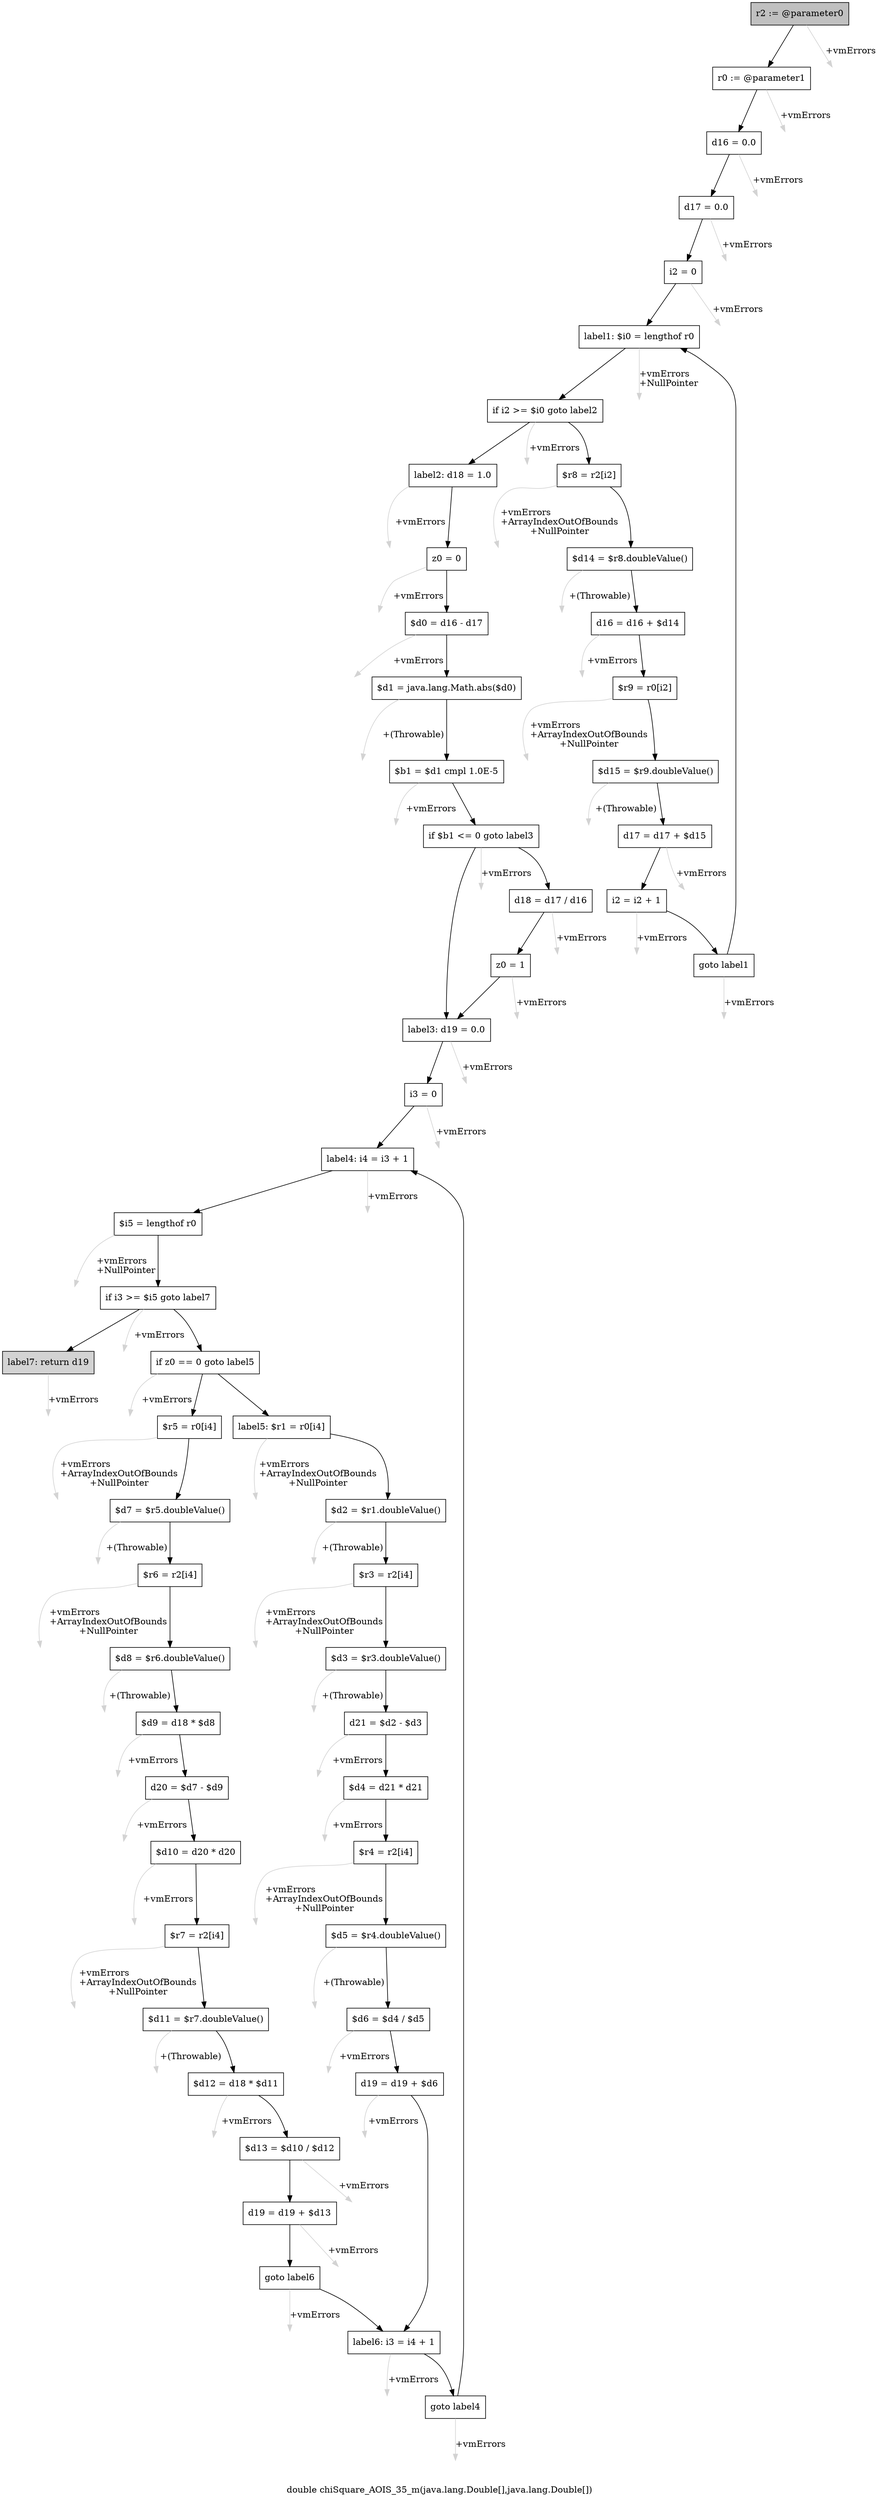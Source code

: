 digraph "double chiSquare_AOIS_35_m(java.lang.Double[],java.lang.Double[])" {
    label="double chiSquare_AOIS_35_m(java.lang.Double[],java.lang.Double[])";
    node [shape=box];
    "0" [style=filled,fillcolor=gray,label="r2 := @parameter0",];
    "1" [label="r0 := @parameter1",];
    "0"->"1" [color=black,];
    "55" [style=invis,label="Esc",];
    "0"->"55" [color=lightgray,label="\l+vmErrors",];
    "2" [label="d16 = 0.0",];
    "1"->"2" [color=black,];
    "56" [style=invis,label="Esc",];
    "1"->"56" [color=lightgray,label="\l+vmErrors",];
    "3" [label="d17 = 0.0",];
    "2"->"3" [color=black,];
    "57" [style=invis,label="Esc",];
    "2"->"57" [color=lightgray,label="\l+vmErrors",];
    "4" [label="i2 = 0",];
    "3"->"4" [color=black,];
    "58" [style=invis,label="Esc",];
    "3"->"58" [color=lightgray,label="\l+vmErrors",];
    "5" [label="label1: $i0 = lengthof r0",];
    "4"->"5" [color=black,];
    "59" [style=invis,label="Esc",];
    "4"->"59" [color=lightgray,label="\l+vmErrors",];
    "6" [label="if i2 >= $i0 goto label2",];
    "5"->"6" [color=black,];
    "60" [style=invis,label="Esc",];
    "5"->"60" [color=lightgray,label="\l+vmErrors\l+NullPointer",];
    "7" [label="$r8 = r2[i2]",];
    "6"->"7" [color=black,];
    "15" [label="label2: d18 = 1.0",];
    "6"->"15" [color=black,];
    "61" [style=invis,label="Esc",];
    "6"->"61" [color=lightgray,label="\l+vmErrors",];
    "8" [label="$d14 = $r8.doubleValue()",];
    "7"->"8" [color=black,];
    "62" [style=invis,label="Esc",];
    "7"->"62" [color=lightgray,label="\l+vmErrors\l+ArrayIndexOutOfBounds\l+NullPointer",];
    "9" [label="d16 = d16 + $d14",];
    "8"->"9" [color=black,];
    "63" [style=invis,label="Esc",];
    "8"->"63" [color=lightgray,label="\l+(Throwable)",];
    "10" [label="$r9 = r0[i2]",];
    "9"->"10" [color=black,];
    "64" [style=invis,label="Esc",];
    "9"->"64" [color=lightgray,label="\l+vmErrors",];
    "11" [label="$d15 = $r9.doubleValue()",];
    "10"->"11" [color=black,];
    "65" [style=invis,label="Esc",];
    "10"->"65" [color=lightgray,label="\l+vmErrors\l+ArrayIndexOutOfBounds\l+NullPointer",];
    "12" [label="d17 = d17 + $d15",];
    "11"->"12" [color=black,];
    "66" [style=invis,label="Esc",];
    "11"->"66" [color=lightgray,label="\l+(Throwable)",];
    "13" [label="i2 = i2 + 1",];
    "12"->"13" [color=black,];
    "67" [style=invis,label="Esc",];
    "12"->"67" [color=lightgray,label="\l+vmErrors",];
    "14" [label="goto label1",];
    "13"->"14" [color=black,];
    "68" [style=invis,label="Esc",];
    "13"->"68" [color=lightgray,label="\l+vmErrors",];
    "14"->"5" [color=black,];
    "69" [style=invis,label="Esc",];
    "14"->"69" [color=lightgray,label="\l+vmErrors",];
    "16" [label="z0 = 0",];
    "15"->"16" [color=black,];
    "70" [style=invis,label="Esc",];
    "15"->"70" [color=lightgray,label="\l+vmErrors",];
    "17" [label="$d0 = d16 - d17",];
    "16"->"17" [color=black,];
    "71" [style=invis,label="Esc",];
    "16"->"71" [color=lightgray,label="\l+vmErrors",];
    "18" [label="$d1 = java.lang.Math.abs($d0)",];
    "17"->"18" [color=black,];
    "72" [style=invis,label="Esc",];
    "17"->"72" [color=lightgray,label="\l+vmErrors",];
    "19" [label="$b1 = $d1 cmpl 1.0E-5",];
    "18"->"19" [color=black,];
    "73" [style=invis,label="Esc",];
    "18"->"73" [color=lightgray,label="\l+(Throwable)",];
    "20" [label="if $b1 <= 0 goto label3",];
    "19"->"20" [color=black,];
    "74" [style=invis,label="Esc",];
    "19"->"74" [color=lightgray,label="\l+vmErrors",];
    "21" [label="d18 = d17 / d16",];
    "20"->"21" [color=black,];
    "23" [label="label3: d19 = 0.0",];
    "20"->"23" [color=black,];
    "75" [style=invis,label="Esc",];
    "20"->"75" [color=lightgray,label="\l+vmErrors",];
    "22" [label="z0 = 1",];
    "21"->"22" [color=black,];
    "76" [style=invis,label="Esc",];
    "21"->"76" [color=lightgray,label="\l+vmErrors",];
    "22"->"23" [color=black,];
    "77" [style=invis,label="Esc",];
    "22"->"77" [color=lightgray,label="\l+vmErrors",];
    "24" [label="i3 = 0",];
    "23"->"24" [color=black,];
    "78" [style=invis,label="Esc",];
    "23"->"78" [color=lightgray,label="\l+vmErrors",];
    "25" [label="label4: i4 = i3 + 1",];
    "24"->"25" [color=black,];
    "79" [style=invis,label="Esc",];
    "24"->"79" [color=lightgray,label="\l+vmErrors",];
    "26" [label="$i5 = lengthof r0",];
    "25"->"26" [color=black,];
    "80" [style=invis,label="Esc",];
    "25"->"80" [color=lightgray,label="\l+vmErrors",];
    "27" [label="if i3 >= $i5 goto label7",];
    "26"->"27" [color=black,];
    "81" [style=invis,label="Esc",];
    "26"->"81" [color=lightgray,label="\l+vmErrors\l+NullPointer",];
    "28" [label="if z0 == 0 goto label5",];
    "27"->"28" [color=black,];
    "54" [style=filled,fillcolor=lightgray,label="label7: return d19",];
    "27"->"54" [color=black,];
    "82" [style=invis,label="Esc",];
    "27"->"82" [color=lightgray,label="\l+vmErrors",];
    "29" [label="$r5 = r0[i4]",];
    "28"->"29" [color=black,];
    "42" [label="label5: $r1 = r0[i4]",];
    "28"->"42" [color=black,];
    "83" [style=invis,label="Esc",];
    "28"->"83" [color=lightgray,label="\l+vmErrors",];
    "30" [label="$d7 = $r5.doubleValue()",];
    "29"->"30" [color=black,];
    "84" [style=invis,label="Esc",];
    "29"->"84" [color=lightgray,label="\l+vmErrors\l+ArrayIndexOutOfBounds\l+NullPointer",];
    "31" [label="$r6 = r2[i4]",];
    "30"->"31" [color=black,];
    "85" [style=invis,label="Esc",];
    "30"->"85" [color=lightgray,label="\l+(Throwable)",];
    "32" [label="$d8 = $r6.doubleValue()",];
    "31"->"32" [color=black,];
    "86" [style=invis,label="Esc",];
    "31"->"86" [color=lightgray,label="\l+vmErrors\l+ArrayIndexOutOfBounds\l+NullPointer",];
    "33" [label="$d9 = d18 * $d8",];
    "32"->"33" [color=black,];
    "87" [style=invis,label="Esc",];
    "32"->"87" [color=lightgray,label="\l+(Throwable)",];
    "34" [label="d20 = $d7 - $d9",];
    "33"->"34" [color=black,];
    "88" [style=invis,label="Esc",];
    "33"->"88" [color=lightgray,label="\l+vmErrors",];
    "35" [label="$d10 = d20 * d20",];
    "34"->"35" [color=black,];
    "89" [style=invis,label="Esc",];
    "34"->"89" [color=lightgray,label="\l+vmErrors",];
    "36" [label="$r7 = r2[i4]",];
    "35"->"36" [color=black,];
    "90" [style=invis,label="Esc",];
    "35"->"90" [color=lightgray,label="\l+vmErrors",];
    "37" [label="$d11 = $r7.doubleValue()",];
    "36"->"37" [color=black,];
    "91" [style=invis,label="Esc",];
    "36"->"91" [color=lightgray,label="\l+vmErrors\l+ArrayIndexOutOfBounds\l+NullPointer",];
    "38" [label="$d12 = d18 * $d11",];
    "37"->"38" [color=black,];
    "92" [style=invis,label="Esc",];
    "37"->"92" [color=lightgray,label="\l+(Throwable)",];
    "39" [label="$d13 = $d10 / $d12",];
    "38"->"39" [color=black,];
    "93" [style=invis,label="Esc",];
    "38"->"93" [color=lightgray,label="\l+vmErrors",];
    "40" [label="d19 = d19 + $d13",];
    "39"->"40" [color=black,];
    "94" [style=invis,label="Esc",];
    "39"->"94" [color=lightgray,label="\l+vmErrors",];
    "41" [label="goto label6",];
    "40"->"41" [color=black,];
    "95" [style=invis,label="Esc",];
    "40"->"95" [color=lightgray,label="\l+vmErrors",];
    "52" [label="label6: i3 = i4 + 1",];
    "41"->"52" [color=black,];
    "96" [style=invis,label="Esc",];
    "41"->"96" [color=lightgray,label="\l+vmErrors",];
    "43" [label="$d2 = $r1.doubleValue()",];
    "42"->"43" [color=black,];
    "97" [style=invis,label="Esc",];
    "42"->"97" [color=lightgray,label="\l+vmErrors\l+ArrayIndexOutOfBounds\l+NullPointer",];
    "44" [label="$r3 = r2[i4]",];
    "43"->"44" [color=black,];
    "98" [style=invis,label="Esc",];
    "43"->"98" [color=lightgray,label="\l+(Throwable)",];
    "45" [label="$d3 = $r3.doubleValue()",];
    "44"->"45" [color=black,];
    "99" [style=invis,label="Esc",];
    "44"->"99" [color=lightgray,label="\l+vmErrors\l+ArrayIndexOutOfBounds\l+NullPointer",];
    "46" [label="d21 = $d2 - $d3",];
    "45"->"46" [color=black,];
    "100" [style=invis,label="Esc",];
    "45"->"100" [color=lightgray,label="\l+(Throwable)",];
    "47" [label="$d4 = d21 * d21",];
    "46"->"47" [color=black,];
    "101" [style=invis,label="Esc",];
    "46"->"101" [color=lightgray,label="\l+vmErrors",];
    "48" [label="$r4 = r2[i4]",];
    "47"->"48" [color=black,];
    "102" [style=invis,label="Esc",];
    "47"->"102" [color=lightgray,label="\l+vmErrors",];
    "49" [label="$d5 = $r4.doubleValue()",];
    "48"->"49" [color=black,];
    "103" [style=invis,label="Esc",];
    "48"->"103" [color=lightgray,label="\l+vmErrors\l+ArrayIndexOutOfBounds\l+NullPointer",];
    "50" [label="$d6 = $d4 / $d5",];
    "49"->"50" [color=black,];
    "104" [style=invis,label="Esc",];
    "49"->"104" [color=lightgray,label="\l+(Throwable)",];
    "51" [label="d19 = d19 + $d6",];
    "50"->"51" [color=black,];
    "105" [style=invis,label="Esc",];
    "50"->"105" [color=lightgray,label="\l+vmErrors",];
    "51"->"52" [color=black,];
    "106" [style=invis,label="Esc",];
    "51"->"106" [color=lightgray,label="\l+vmErrors",];
    "53" [label="goto label4",];
    "52"->"53" [color=black,];
    "107" [style=invis,label="Esc",];
    "52"->"107" [color=lightgray,label="\l+vmErrors",];
    "53"->"25" [color=black,];
    "108" [style=invis,label="Esc",];
    "53"->"108" [color=lightgray,label="\l+vmErrors",];
    "109" [style=invis,label="Esc",];
    "54"->"109" [color=lightgray,label="\l+vmErrors",];
}
